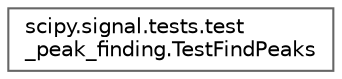 digraph "Graphical Class Hierarchy"
{
 // LATEX_PDF_SIZE
  bgcolor="transparent";
  edge [fontname=Helvetica,fontsize=10,labelfontname=Helvetica,labelfontsize=10];
  node [fontname=Helvetica,fontsize=10,shape=box,height=0.2,width=0.4];
  rankdir="LR";
  Node0 [id="Node000000",label="scipy.signal.tests.test\l_peak_finding.TestFindPeaks",height=0.2,width=0.4,color="grey40", fillcolor="white", style="filled",URL="$da/d35/classscipy_1_1signal_1_1tests_1_1test__peak__finding_1_1TestFindPeaks.html",tooltip=" "];
}

